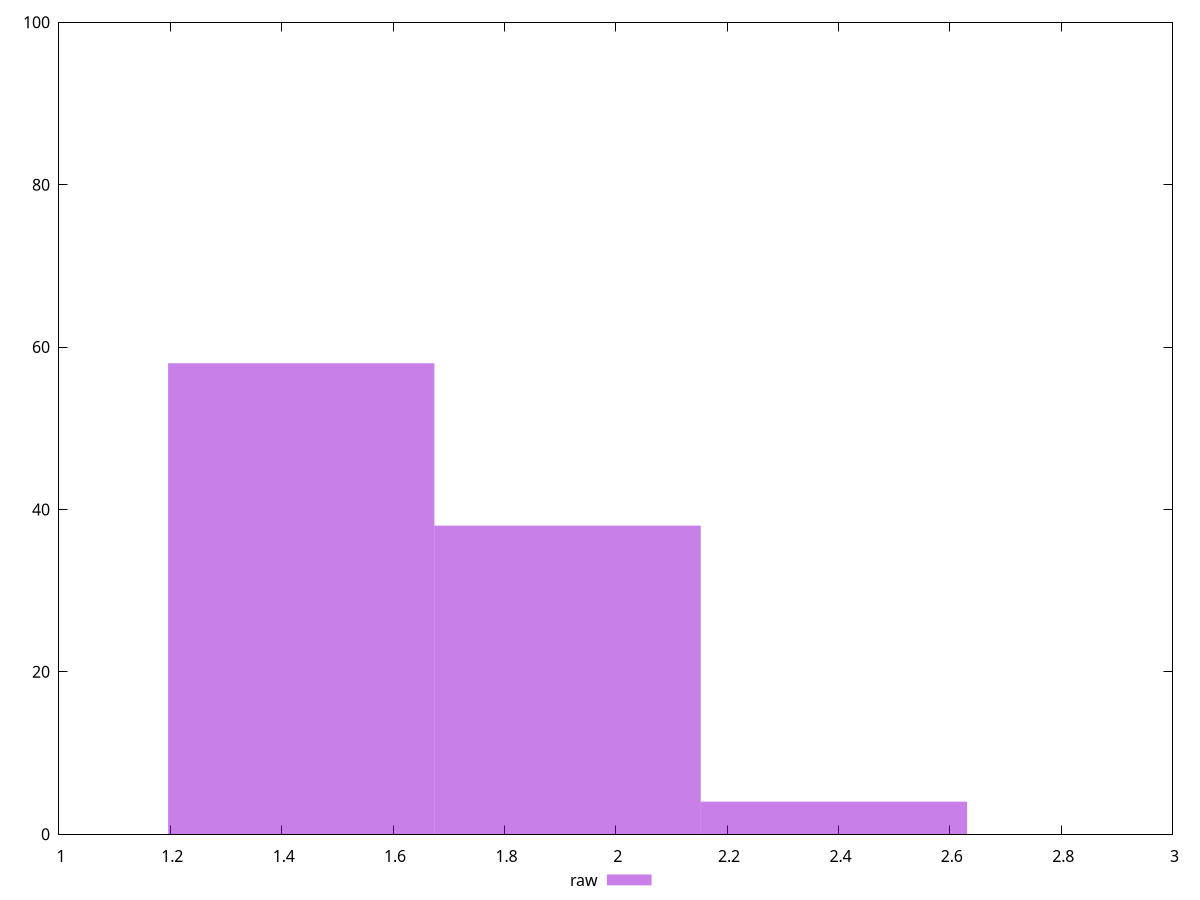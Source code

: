 reset
set terminal svg size 640, 490 enhanced background rgb 'white'
set output "report_00007_2020-12-11T15:55:29.892Z/server-response-time/samples/pages+cached+noadtech/raw/histogram.svg"

$raw <<EOF
1.9135066503093732 38
1.4351299877320298 58
2.3918833128867165 4
EOF

set key outside below
set boxwidth 0.4783766625773433
set yrange [0:100]
set style fill transparent solid 0.5 noborder

plot \
  $raw title "raw" with boxes, \


reset